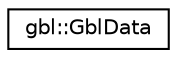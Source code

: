digraph "Graphical Class Hierarchy"
{
 // LATEX_PDF_SIZE
  edge [fontname="Helvetica",fontsize="10",labelfontname="Helvetica",labelfontsize="10"];
  node [fontname="Helvetica",fontsize="10",shape=record];
  rankdir="LR";
  Node0 [label="gbl::GblData",height=0.2,width=0.4,color="black", fillcolor="white", style="filled",URL="$classgbl_1_1GblData.html",tooltip="Data (block) for independent scalar measurement."];
}
